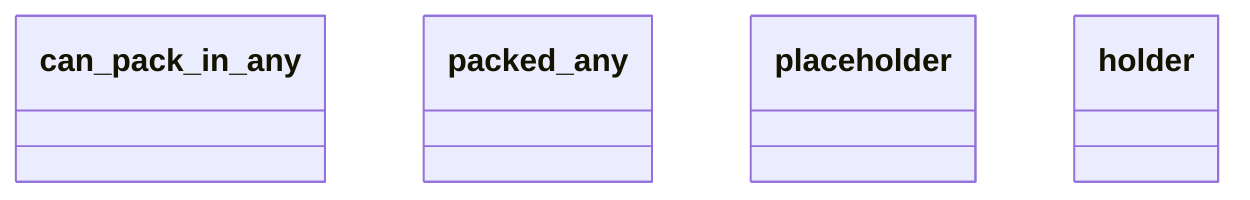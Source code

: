classDiagram
    class can_pack_in_any {
    }
    class packed_any {
    }
    class placeholder {
    }
    class holder {
    }